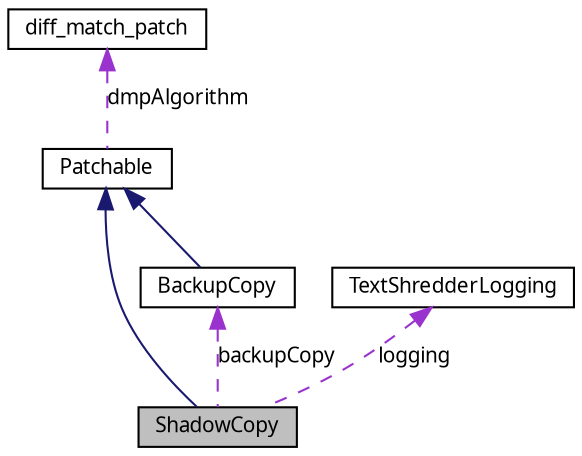 digraph G
{
  edge [fontname="FreeSans.ttf",fontsize="10",labelfontname="FreeSans.ttf",labelfontsize="10"];
  node [fontname="FreeSans.ttf",fontsize="10",shape=record];
  Node1 [label="ShadowCopy",height=0.2,width=0.4,color="black", fillcolor="grey75", style="filled" fontcolor="black"];
  Node2 -> Node1 [dir=back,color="midnightblue",fontsize="10",style="solid",fontname="FreeSans.ttf"];
  Node2 [label="Patchable",height=0.2,width=0.4,color="black", fillcolor="white", style="filled",URL="$class_patchable.html"];
  Node3 -> Node2 [dir=back,color="darkorchid3",fontsize="10",style="dashed",label="dmpAlgorithm",fontname="FreeSans.ttf"];
  Node3 [label="diff_match_patch",height=0.2,width=0.4,color="black", fillcolor="white", style="filled",URL="$classdiff__match__patch.html"];
  Node4 -> Node1 [dir=back,color="darkorchid3",fontsize="10",style="dashed",label="logging",fontname="FreeSans.ttf"];
  Node4 [label="TextShredderLogging",height=0.2,width=0.4,color="black", fillcolor="white", style="filled",URL="$class_text_shredder_logging.html"];
  Node5 -> Node1 [dir=back,color="darkorchid3",fontsize="10",style="dashed",label="backupCopy",fontname="FreeSans.ttf"];
  Node5 [label="BackupCopy",height=0.2,width=0.4,color="black", fillcolor="white", style="filled",URL="$class_backup_copy.html"];
  Node2 -> Node5 [dir=back,color="midnightblue",fontsize="10",style="solid",fontname="FreeSans.ttf"];
}
